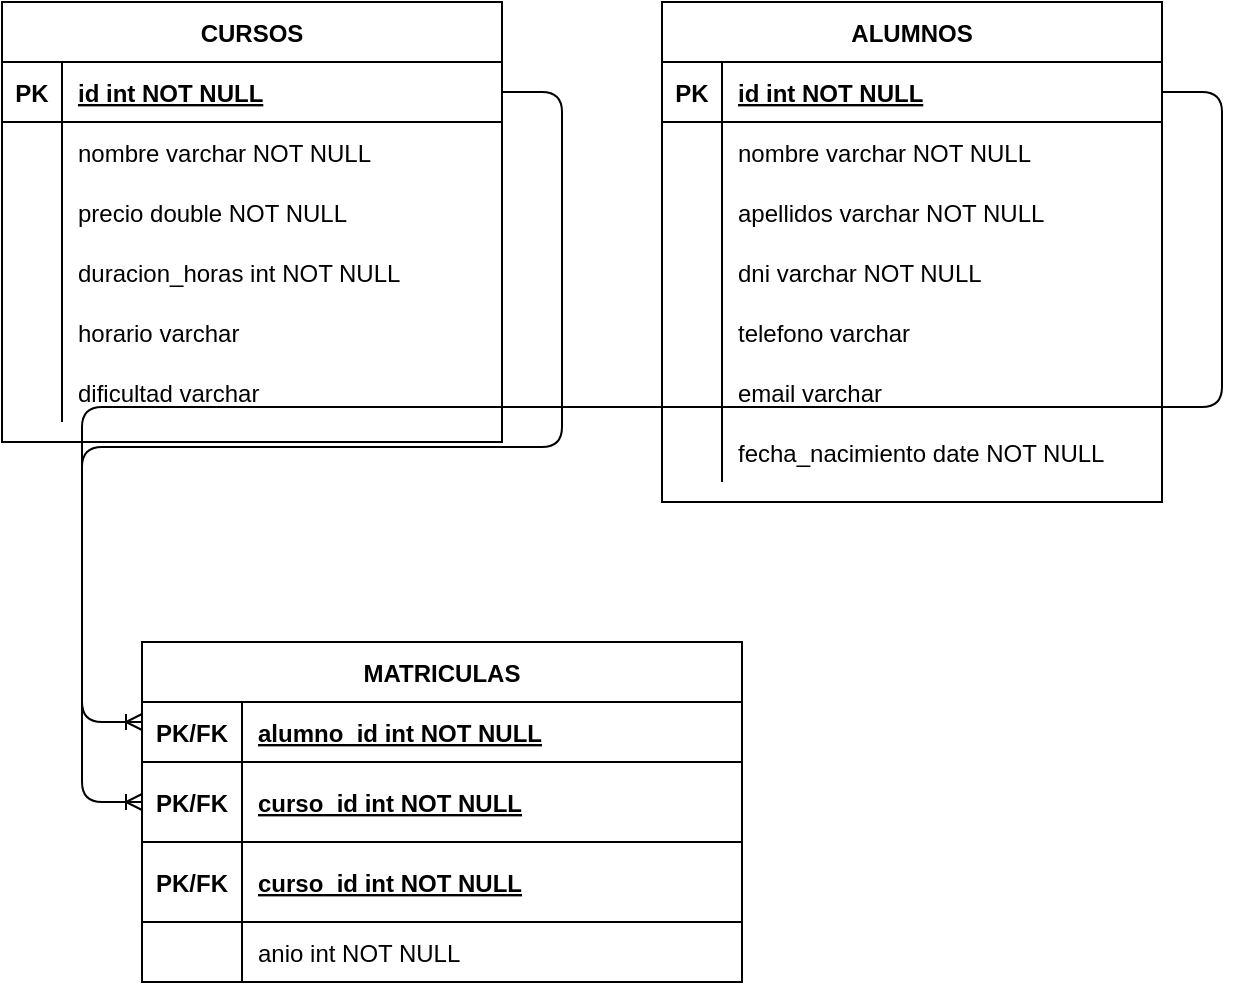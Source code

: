 <mxfile version="14.6.9" type="github">
  <diagram id="R2lEEEUBdFMjLlhIrx00" name="Page-1">
    <mxGraphModel dx="1565" dy="661" grid="1" gridSize="10" guides="1" tooltips="1" connect="1" arrows="1" fold="1" page="1" pageScale="1" pageWidth="850" pageHeight="1100" math="0" shadow="0" extFonts="Permanent Marker^https://fonts.googleapis.com/css?family=Permanent+Marker">
      <root>
        <mxCell id="0" />
        <mxCell id="1" parent="0" />
        <mxCell id="C-vyLk0tnHw3VtMMgP7b-2" value="ALUMNOS" style="shape=table;startSize=30;container=1;collapsible=1;childLayout=tableLayout;fixedRows=1;rowLines=0;fontStyle=1;align=center;resizeLast=1;" parent="1" vertex="1">
          <mxGeometry x="450" y="120" width="250" height="250" as="geometry" />
        </mxCell>
        <mxCell id="C-vyLk0tnHw3VtMMgP7b-3" value="" style="shape=partialRectangle;collapsible=0;dropTarget=0;pointerEvents=0;fillColor=none;points=[[0,0.5],[1,0.5]];portConstraint=eastwest;top=0;left=0;right=0;bottom=1;" parent="C-vyLk0tnHw3VtMMgP7b-2" vertex="1">
          <mxGeometry y="30" width="250" height="30" as="geometry" />
        </mxCell>
        <mxCell id="C-vyLk0tnHw3VtMMgP7b-4" value="PK" style="shape=partialRectangle;overflow=hidden;connectable=0;fillColor=none;top=0;left=0;bottom=0;right=0;fontStyle=1;" parent="C-vyLk0tnHw3VtMMgP7b-3" vertex="1">
          <mxGeometry width="30" height="30" as="geometry" />
        </mxCell>
        <mxCell id="C-vyLk0tnHw3VtMMgP7b-5" value="id int NOT NULL " style="shape=partialRectangle;overflow=hidden;connectable=0;fillColor=none;top=0;left=0;bottom=0;right=0;align=left;spacingLeft=6;fontStyle=5;" parent="C-vyLk0tnHw3VtMMgP7b-3" vertex="1">
          <mxGeometry x="30" width="220" height="30" as="geometry" />
        </mxCell>
        <mxCell id="C-vyLk0tnHw3VtMMgP7b-6" value="" style="shape=partialRectangle;collapsible=0;dropTarget=0;pointerEvents=0;fillColor=none;points=[[0,0.5],[1,0.5]];portConstraint=eastwest;top=0;left=0;right=0;bottom=0;" parent="C-vyLk0tnHw3VtMMgP7b-2" vertex="1">
          <mxGeometry y="60" width="250" height="30" as="geometry" />
        </mxCell>
        <mxCell id="C-vyLk0tnHw3VtMMgP7b-7" value="" style="shape=partialRectangle;overflow=hidden;connectable=0;fillColor=none;top=0;left=0;bottom=0;right=0;" parent="C-vyLk0tnHw3VtMMgP7b-6" vertex="1">
          <mxGeometry width="30" height="30" as="geometry" />
        </mxCell>
        <mxCell id="C-vyLk0tnHw3VtMMgP7b-8" value="nombre varchar NOT NULL" style="shape=partialRectangle;overflow=hidden;connectable=0;fillColor=none;top=0;left=0;bottom=0;right=0;align=left;spacingLeft=6;" parent="C-vyLk0tnHw3VtMMgP7b-6" vertex="1">
          <mxGeometry x="30" width="220" height="30" as="geometry" />
        </mxCell>
        <mxCell id="C-vyLk0tnHw3VtMMgP7b-9" value="" style="shape=partialRectangle;collapsible=0;dropTarget=0;pointerEvents=0;fillColor=none;points=[[0,0.5],[1,0.5]];portConstraint=eastwest;top=0;left=0;right=0;bottom=0;" parent="C-vyLk0tnHw3VtMMgP7b-2" vertex="1">
          <mxGeometry y="90" width="250" height="30" as="geometry" />
        </mxCell>
        <mxCell id="C-vyLk0tnHw3VtMMgP7b-10" value="" style="shape=partialRectangle;overflow=hidden;connectable=0;fillColor=none;top=0;left=0;bottom=0;right=0;" parent="C-vyLk0tnHw3VtMMgP7b-9" vertex="1">
          <mxGeometry width="30" height="30" as="geometry" />
        </mxCell>
        <mxCell id="C-vyLk0tnHw3VtMMgP7b-11" value="apellidos varchar NOT NULL" style="shape=partialRectangle;overflow=hidden;connectable=0;fillColor=none;top=0;left=0;bottom=0;right=0;align=left;spacingLeft=6;" parent="C-vyLk0tnHw3VtMMgP7b-9" vertex="1">
          <mxGeometry x="30" width="220" height="30" as="geometry" />
        </mxCell>
        <mxCell id="MV5-VlxKPXIGZILmORZg-13" style="shape=partialRectangle;collapsible=0;dropTarget=0;pointerEvents=0;fillColor=none;points=[[0,0.5],[1,0.5]];portConstraint=eastwest;top=0;left=0;right=0;bottom=0;" parent="C-vyLk0tnHw3VtMMgP7b-2" vertex="1">
          <mxGeometry y="120" width="250" height="30" as="geometry" />
        </mxCell>
        <mxCell id="MV5-VlxKPXIGZILmORZg-14" style="shape=partialRectangle;overflow=hidden;connectable=0;fillColor=none;top=0;left=0;bottom=0;right=0;" parent="MV5-VlxKPXIGZILmORZg-13" vertex="1">
          <mxGeometry width="30" height="30" as="geometry" />
        </mxCell>
        <mxCell id="MV5-VlxKPXIGZILmORZg-15" value="dni varchar NOT NULL" style="shape=partialRectangle;overflow=hidden;connectable=0;fillColor=none;top=0;left=0;bottom=0;right=0;align=left;spacingLeft=6;" parent="MV5-VlxKPXIGZILmORZg-13" vertex="1">
          <mxGeometry x="30" width="220" height="30" as="geometry" />
        </mxCell>
        <mxCell id="MV5-VlxKPXIGZILmORZg-16" style="shape=partialRectangle;collapsible=0;dropTarget=0;pointerEvents=0;fillColor=none;points=[[0,0.5],[1,0.5]];portConstraint=eastwest;top=0;left=0;right=0;bottom=0;" parent="C-vyLk0tnHw3VtMMgP7b-2" vertex="1">
          <mxGeometry y="150" width="250" height="30" as="geometry" />
        </mxCell>
        <mxCell id="MV5-VlxKPXIGZILmORZg-17" style="shape=partialRectangle;overflow=hidden;connectable=0;fillColor=none;top=0;left=0;bottom=0;right=0;" parent="MV5-VlxKPXIGZILmORZg-16" vertex="1">
          <mxGeometry width="30" height="30" as="geometry" />
        </mxCell>
        <mxCell id="MV5-VlxKPXIGZILmORZg-18" value="telefono varchar " style="shape=partialRectangle;overflow=hidden;connectable=0;fillColor=none;top=0;left=0;bottom=0;right=0;align=left;spacingLeft=6;" parent="MV5-VlxKPXIGZILmORZg-16" vertex="1">
          <mxGeometry x="30" width="220" height="30" as="geometry" />
        </mxCell>
        <mxCell id="MV5-VlxKPXIGZILmORZg-19" style="shape=partialRectangle;collapsible=0;dropTarget=0;pointerEvents=0;fillColor=none;points=[[0,0.5],[1,0.5]];portConstraint=eastwest;top=0;left=0;right=0;bottom=0;" parent="C-vyLk0tnHw3VtMMgP7b-2" vertex="1">
          <mxGeometry y="180" width="250" height="30" as="geometry" />
        </mxCell>
        <mxCell id="MV5-VlxKPXIGZILmORZg-20" style="shape=partialRectangle;overflow=hidden;connectable=0;fillColor=none;top=0;left=0;bottom=0;right=0;" parent="MV5-VlxKPXIGZILmORZg-19" vertex="1">
          <mxGeometry width="30" height="30" as="geometry" />
        </mxCell>
        <mxCell id="MV5-VlxKPXIGZILmORZg-21" value="email varchar" style="shape=partialRectangle;overflow=hidden;connectable=0;fillColor=none;top=0;left=0;bottom=0;right=0;align=left;spacingLeft=6;" parent="MV5-VlxKPXIGZILmORZg-19" vertex="1">
          <mxGeometry x="30" width="220" height="30" as="geometry" />
        </mxCell>
        <mxCell id="MV5-VlxKPXIGZILmORZg-22" style="shape=partialRectangle;collapsible=0;dropTarget=0;pointerEvents=0;fillColor=none;points=[[0,0.5],[1,0.5]];portConstraint=eastwest;top=0;left=0;right=0;bottom=0;" parent="C-vyLk0tnHw3VtMMgP7b-2" vertex="1">
          <mxGeometry y="210" width="250" height="30" as="geometry" />
        </mxCell>
        <mxCell id="MV5-VlxKPXIGZILmORZg-23" style="shape=partialRectangle;overflow=hidden;connectable=0;fillColor=none;top=0;left=0;bottom=0;right=0;" parent="MV5-VlxKPXIGZILmORZg-22" vertex="1">
          <mxGeometry width="30" height="30" as="geometry" />
        </mxCell>
        <mxCell id="MV5-VlxKPXIGZILmORZg-24" value="fecha_nacimiento date NOT NULL" style="shape=partialRectangle;overflow=hidden;connectable=0;fillColor=none;top=0;left=0;bottom=0;right=0;align=left;spacingLeft=6;" parent="MV5-VlxKPXIGZILmORZg-22" vertex="1">
          <mxGeometry x="30" width="220" height="30" as="geometry" />
        </mxCell>
        <mxCell id="C-vyLk0tnHw3VtMMgP7b-13" value="MATRICULAS" style="shape=table;startSize=30;container=1;collapsible=1;childLayout=tableLayout;fixedRows=1;rowLines=0;fontStyle=1;align=center;resizeLast=1;" parent="1" vertex="1">
          <mxGeometry x="190" y="440" width="300" height="170" as="geometry" />
        </mxCell>
        <mxCell id="C-vyLk0tnHw3VtMMgP7b-14" value="" style="shape=partialRectangle;collapsible=0;dropTarget=0;pointerEvents=0;fillColor=none;points=[[0,0.5],[1,0.5]];portConstraint=eastwest;top=0;left=0;right=0;bottom=1;" parent="C-vyLk0tnHw3VtMMgP7b-13" vertex="1">
          <mxGeometry y="30" width="300" height="30" as="geometry" />
        </mxCell>
        <mxCell id="C-vyLk0tnHw3VtMMgP7b-15" value="PK/FK" style="shape=partialRectangle;overflow=hidden;connectable=0;fillColor=none;top=0;left=0;bottom=0;right=0;fontStyle=1;" parent="C-vyLk0tnHw3VtMMgP7b-14" vertex="1">
          <mxGeometry width="50" height="30" as="geometry" />
        </mxCell>
        <mxCell id="C-vyLk0tnHw3VtMMgP7b-16" value="alumno_id int NOT NULL " style="shape=partialRectangle;overflow=hidden;connectable=0;fillColor=none;top=0;left=0;bottom=0;right=0;align=left;spacingLeft=6;fontStyle=5;" parent="C-vyLk0tnHw3VtMMgP7b-14" vertex="1">
          <mxGeometry x="50" width="250" height="30" as="geometry" />
        </mxCell>
        <mxCell id="BY7gGBiaA2P33CNzI_yt-3" style="shape=partialRectangle;collapsible=0;dropTarget=0;pointerEvents=0;fillColor=none;points=[[0,0.5],[1,0.5]];portConstraint=eastwest;top=0;left=0;right=0;bottom=1;" vertex="1" parent="C-vyLk0tnHw3VtMMgP7b-13">
          <mxGeometry y="60" width="300" height="40" as="geometry" />
        </mxCell>
        <mxCell id="BY7gGBiaA2P33CNzI_yt-4" value="PK/FK" style="shape=partialRectangle;overflow=hidden;connectable=0;fillColor=none;top=0;left=0;bottom=0;right=0;fontStyle=1;" vertex="1" parent="BY7gGBiaA2P33CNzI_yt-3">
          <mxGeometry width="50" height="40" as="geometry" />
        </mxCell>
        <mxCell id="BY7gGBiaA2P33CNzI_yt-5" value="curso_id int NOT NULL" style="shape=partialRectangle;overflow=hidden;connectable=0;fillColor=none;top=0;left=0;bottom=0;right=0;align=left;spacingLeft=6;fontStyle=5;" vertex="1" parent="BY7gGBiaA2P33CNzI_yt-3">
          <mxGeometry x="50" width="250" height="40" as="geometry" />
        </mxCell>
        <mxCell id="MV5-VlxKPXIGZILmORZg-28" style="shape=partialRectangle;collapsible=0;dropTarget=0;pointerEvents=0;fillColor=none;points=[[0,0.5],[1,0.5]];portConstraint=eastwest;top=0;left=0;right=0;bottom=1;" parent="C-vyLk0tnHw3VtMMgP7b-13" vertex="1">
          <mxGeometry y="100" width="300" height="40" as="geometry" />
        </mxCell>
        <mxCell id="MV5-VlxKPXIGZILmORZg-29" value="PK/FK" style="shape=partialRectangle;overflow=hidden;connectable=0;fillColor=none;top=0;left=0;bottom=0;right=0;fontStyle=1;" parent="MV5-VlxKPXIGZILmORZg-28" vertex="1">
          <mxGeometry width="50" height="40" as="geometry" />
        </mxCell>
        <mxCell id="MV5-VlxKPXIGZILmORZg-30" value="curso_id int NOT NULL" style="shape=partialRectangle;overflow=hidden;connectable=0;fillColor=none;top=0;left=0;bottom=0;right=0;align=left;spacingLeft=6;fontStyle=5;" parent="MV5-VlxKPXIGZILmORZg-28" vertex="1">
          <mxGeometry x="50" width="250" height="40" as="geometry" />
        </mxCell>
        <mxCell id="C-vyLk0tnHw3VtMMgP7b-20" value="" style="shape=partialRectangle;collapsible=0;dropTarget=0;pointerEvents=0;fillColor=none;points=[[0,0.5],[1,0.5]];portConstraint=eastwest;top=0;left=0;right=0;bottom=0;" parent="C-vyLk0tnHw3VtMMgP7b-13" vertex="1">
          <mxGeometry y="140" width="300" height="30" as="geometry" />
        </mxCell>
        <mxCell id="C-vyLk0tnHw3VtMMgP7b-21" value="" style="shape=partialRectangle;overflow=hidden;connectable=0;fillColor=none;top=0;left=0;bottom=0;right=0;" parent="C-vyLk0tnHw3VtMMgP7b-20" vertex="1">
          <mxGeometry width="50" height="30" as="geometry" />
        </mxCell>
        <mxCell id="C-vyLk0tnHw3VtMMgP7b-22" value="anio int NOT NULL" style="shape=partialRectangle;overflow=hidden;connectable=0;fillColor=none;top=0;left=0;bottom=0;right=0;align=left;spacingLeft=6;" parent="C-vyLk0tnHw3VtMMgP7b-20" vertex="1">
          <mxGeometry x="50" width="250" height="30" as="geometry" />
        </mxCell>
        <mxCell id="C-vyLk0tnHw3VtMMgP7b-23" value="CURSOS" style="shape=table;startSize=30;container=1;collapsible=1;childLayout=tableLayout;fixedRows=1;rowLines=0;fontStyle=1;align=center;resizeLast=1;" parent="1" vertex="1">
          <mxGeometry x="120" y="120" width="250" height="220" as="geometry" />
        </mxCell>
        <mxCell id="C-vyLk0tnHw3VtMMgP7b-24" value="" style="shape=partialRectangle;collapsible=0;dropTarget=0;pointerEvents=0;fillColor=none;points=[[0,0.5],[1,0.5]];portConstraint=eastwest;top=0;left=0;right=0;bottom=1;" parent="C-vyLk0tnHw3VtMMgP7b-23" vertex="1">
          <mxGeometry y="30" width="250" height="30" as="geometry" />
        </mxCell>
        <mxCell id="C-vyLk0tnHw3VtMMgP7b-25" value="PK" style="shape=partialRectangle;overflow=hidden;connectable=0;fillColor=none;top=0;left=0;bottom=0;right=0;fontStyle=1;" parent="C-vyLk0tnHw3VtMMgP7b-24" vertex="1">
          <mxGeometry width="30" height="30" as="geometry" />
        </mxCell>
        <mxCell id="C-vyLk0tnHw3VtMMgP7b-26" value="id int NOT NULL " style="shape=partialRectangle;overflow=hidden;connectable=0;fillColor=none;top=0;left=0;bottom=0;right=0;align=left;spacingLeft=6;fontStyle=5;" parent="C-vyLk0tnHw3VtMMgP7b-24" vertex="1">
          <mxGeometry x="30" width="220" height="30" as="geometry" />
        </mxCell>
        <mxCell id="C-vyLk0tnHw3VtMMgP7b-27" value="" style="shape=partialRectangle;collapsible=0;dropTarget=0;pointerEvents=0;fillColor=none;points=[[0,0.5],[1,0.5]];portConstraint=eastwest;top=0;left=0;right=0;bottom=0;" parent="C-vyLk0tnHw3VtMMgP7b-23" vertex="1">
          <mxGeometry y="60" width="250" height="30" as="geometry" />
        </mxCell>
        <mxCell id="C-vyLk0tnHw3VtMMgP7b-28" value="" style="shape=partialRectangle;overflow=hidden;connectable=0;fillColor=none;top=0;left=0;bottom=0;right=0;" parent="C-vyLk0tnHw3VtMMgP7b-27" vertex="1">
          <mxGeometry width="30" height="30" as="geometry" />
        </mxCell>
        <mxCell id="C-vyLk0tnHw3VtMMgP7b-29" value="nombre varchar NOT NULL" style="shape=partialRectangle;overflow=hidden;connectable=0;fillColor=none;top=0;left=0;bottom=0;right=0;align=left;spacingLeft=6;" parent="C-vyLk0tnHw3VtMMgP7b-27" vertex="1">
          <mxGeometry x="30" width="220" height="30" as="geometry" />
        </mxCell>
        <mxCell id="MV5-VlxKPXIGZILmORZg-10" style="shape=partialRectangle;collapsible=0;dropTarget=0;pointerEvents=0;fillColor=none;points=[[0,0.5],[1,0.5]];portConstraint=eastwest;top=0;left=0;right=0;bottom=0;" parent="C-vyLk0tnHw3VtMMgP7b-23" vertex="1">
          <mxGeometry y="90" width="250" height="30" as="geometry" />
        </mxCell>
        <mxCell id="MV5-VlxKPXIGZILmORZg-11" style="shape=partialRectangle;overflow=hidden;connectable=0;fillColor=none;top=0;left=0;bottom=0;right=0;" parent="MV5-VlxKPXIGZILmORZg-10" vertex="1">
          <mxGeometry width="30" height="30" as="geometry" />
        </mxCell>
        <mxCell id="MV5-VlxKPXIGZILmORZg-12" value="precio double NOT NULL" style="shape=partialRectangle;overflow=hidden;connectable=0;fillColor=none;top=0;left=0;bottom=0;right=0;align=left;spacingLeft=6;" parent="MV5-VlxKPXIGZILmORZg-10" vertex="1">
          <mxGeometry x="30" width="220" height="30" as="geometry" />
        </mxCell>
        <mxCell id="MV5-VlxKPXIGZILmORZg-7" style="shape=partialRectangle;collapsible=0;dropTarget=0;pointerEvents=0;fillColor=none;points=[[0,0.5],[1,0.5]];portConstraint=eastwest;top=0;left=0;right=0;bottom=0;" parent="C-vyLk0tnHw3VtMMgP7b-23" vertex="1">
          <mxGeometry y="120" width="250" height="30" as="geometry" />
        </mxCell>
        <mxCell id="MV5-VlxKPXIGZILmORZg-8" style="shape=partialRectangle;overflow=hidden;connectable=0;fillColor=none;top=0;left=0;bottom=0;right=0;" parent="MV5-VlxKPXIGZILmORZg-7" vertex="1">
          <mxGeometry width="30" height="30" as="geometry" />
        </mxCell>
        <mxCell id="MV5-VlxKPXIGZILmORZg-9" value="duracion_horas int NOT NULL" style="shape=partialRectangle;overflow=hidden;connectable=0;fillColor=none;top=0;left=0;bottom=0;right=0;align=left;spacingLeft=6;" parent="MV5-VlxKPXIGZILmORZg-7" vertex="1">
          <mxGeometry x="30" width="220" height="30" as="geometry" />
        </mxCell>
        <mxCell id="MV5-VlxKPXIGZILmORZg-4" style="shape=partialRectangle;collapsible=0;dropTarget=0;pointerEvents=0;fillColor=none;points=[[0,0.5],[1,0.5]];portConstraint=eastwest;top=0;left=0;right=0;bottom=0;" parent="C-vyLk0tnHw3VtMMgP7b-23" vertex="1">
          <mxGeometry y="150" width="250" height="30" as="geometry" />
        </mxCell>
        <mxCell id="MV5-VlxKPXIGZILmORZg-5" style="shape=partialRectangle;overflow=hidden;connectable=0;fillColor=none;top=0;left=0;bottom=0;right=0;" parent="MV5-VlxKPXIGZILmORZg-4" vertex="1">
          <mxGeometry width="30" height="30" as="geometry" />
        </mxCell>
        <mxCell id="MV5-VlxKPXIGZILmORZg-6" value="horario varchar " style="shape=partialRectangle;overflow=hidden;connectable=0;fillColor=none;top=0;left=0;bottom=0;right=0;align=left;spacingLeft=6;" parent="MV5-VlxKPXIGZILmORZg-4" vertex="1">
          <mxGeometry x="30" width="220" height="30" as="geometry" />
        </mxCell>
        <mxCell id="MV5-VlxKPXIGZILmORZg-1" style="shape=partialRectangle;collapsible=0;dropTarget=0;pointerEvents=0;fillColor=none;points=[[0,0.5],[1,0.5]];portConstraint=eastwest;top=0;left=0;right=0;bottom=0;" parent="C-vyLk0tnHw3VtMMgP7b-23" vertex="1">
          <mxGeometry y="180" width="250" height="30" as="geometry" />
        </mxCell>
        <mxCell id="MV5-VlxKPXIGZILmORZg-2" style="shape=partialRectangle;overflow=hidden;connectable=0;fillColor=none;top=0;left=0;bottom=0;right=0;" parent="MV5-VlxKPXIGZILmORZg-1" vertex="1">
          <mxGeometry width="30" height="30" as="geometry" />
        </mxCell>
        <mxCell id="MV5-VlxKPXIGZILmORZg-3" value="dificultad varchar" style="shape=partialRectangle;overflow=hidden;connectable=0;fillColor=none;top=0;left=0;bottom=0;right=0;align=left;spacingLeft=6;" parent="MV5-VlxKPXIGZILmORZg-1" vertex="1">
          <mxGeometry x="30" width="220" height="30" as="geometry" />
        </mxCell>
        <mxCell id="BY7gGBiaA2P33CNzI_yt-2" value="" style="edgeStyle=entityRelationEdgeStyle;fontSize=12;html=1;endArrow=ERoneToMany;exitX=1;exitY=0.5;exitDx=0;exitDy=0;" edge="1" parent="1" source="C-vyLk0tnHw3VtMMgP7b-24">
          <mxGeometry width="100" height="100" relative="1" as="geometry">
            <mxPoint x="390" y="200" as="sourcePoint" />
            <mxPoint x="190" y="520" as="targetPoint" />
          </mxGeometry>
        </mxCell>
        <mxCell id="BY7gGBiaA2P33CNzI_yt-6" value="" style="edgeStyle=entityRelationEdgeStyle;fontSize=12;html=1;endArrow=ERoneToMany;exitX=1;exitY=0.5;exitDx=0;exitDy=0;" edge="1" parent="1" source="C-vyLk0tnHw3VtMMgP7b-3">
          <mxGeometry width="100" height="100" relative="1" as="geometry">
            <mxPoint x="610" y="390" as="sourcePoint" />
            <mxPoint x="190" y="480" as="targetPoint" />
          </mxGeometry>
        </mxCell>
      </root>
    </mxGraphModel>
  </diagram>
</mxfile>

